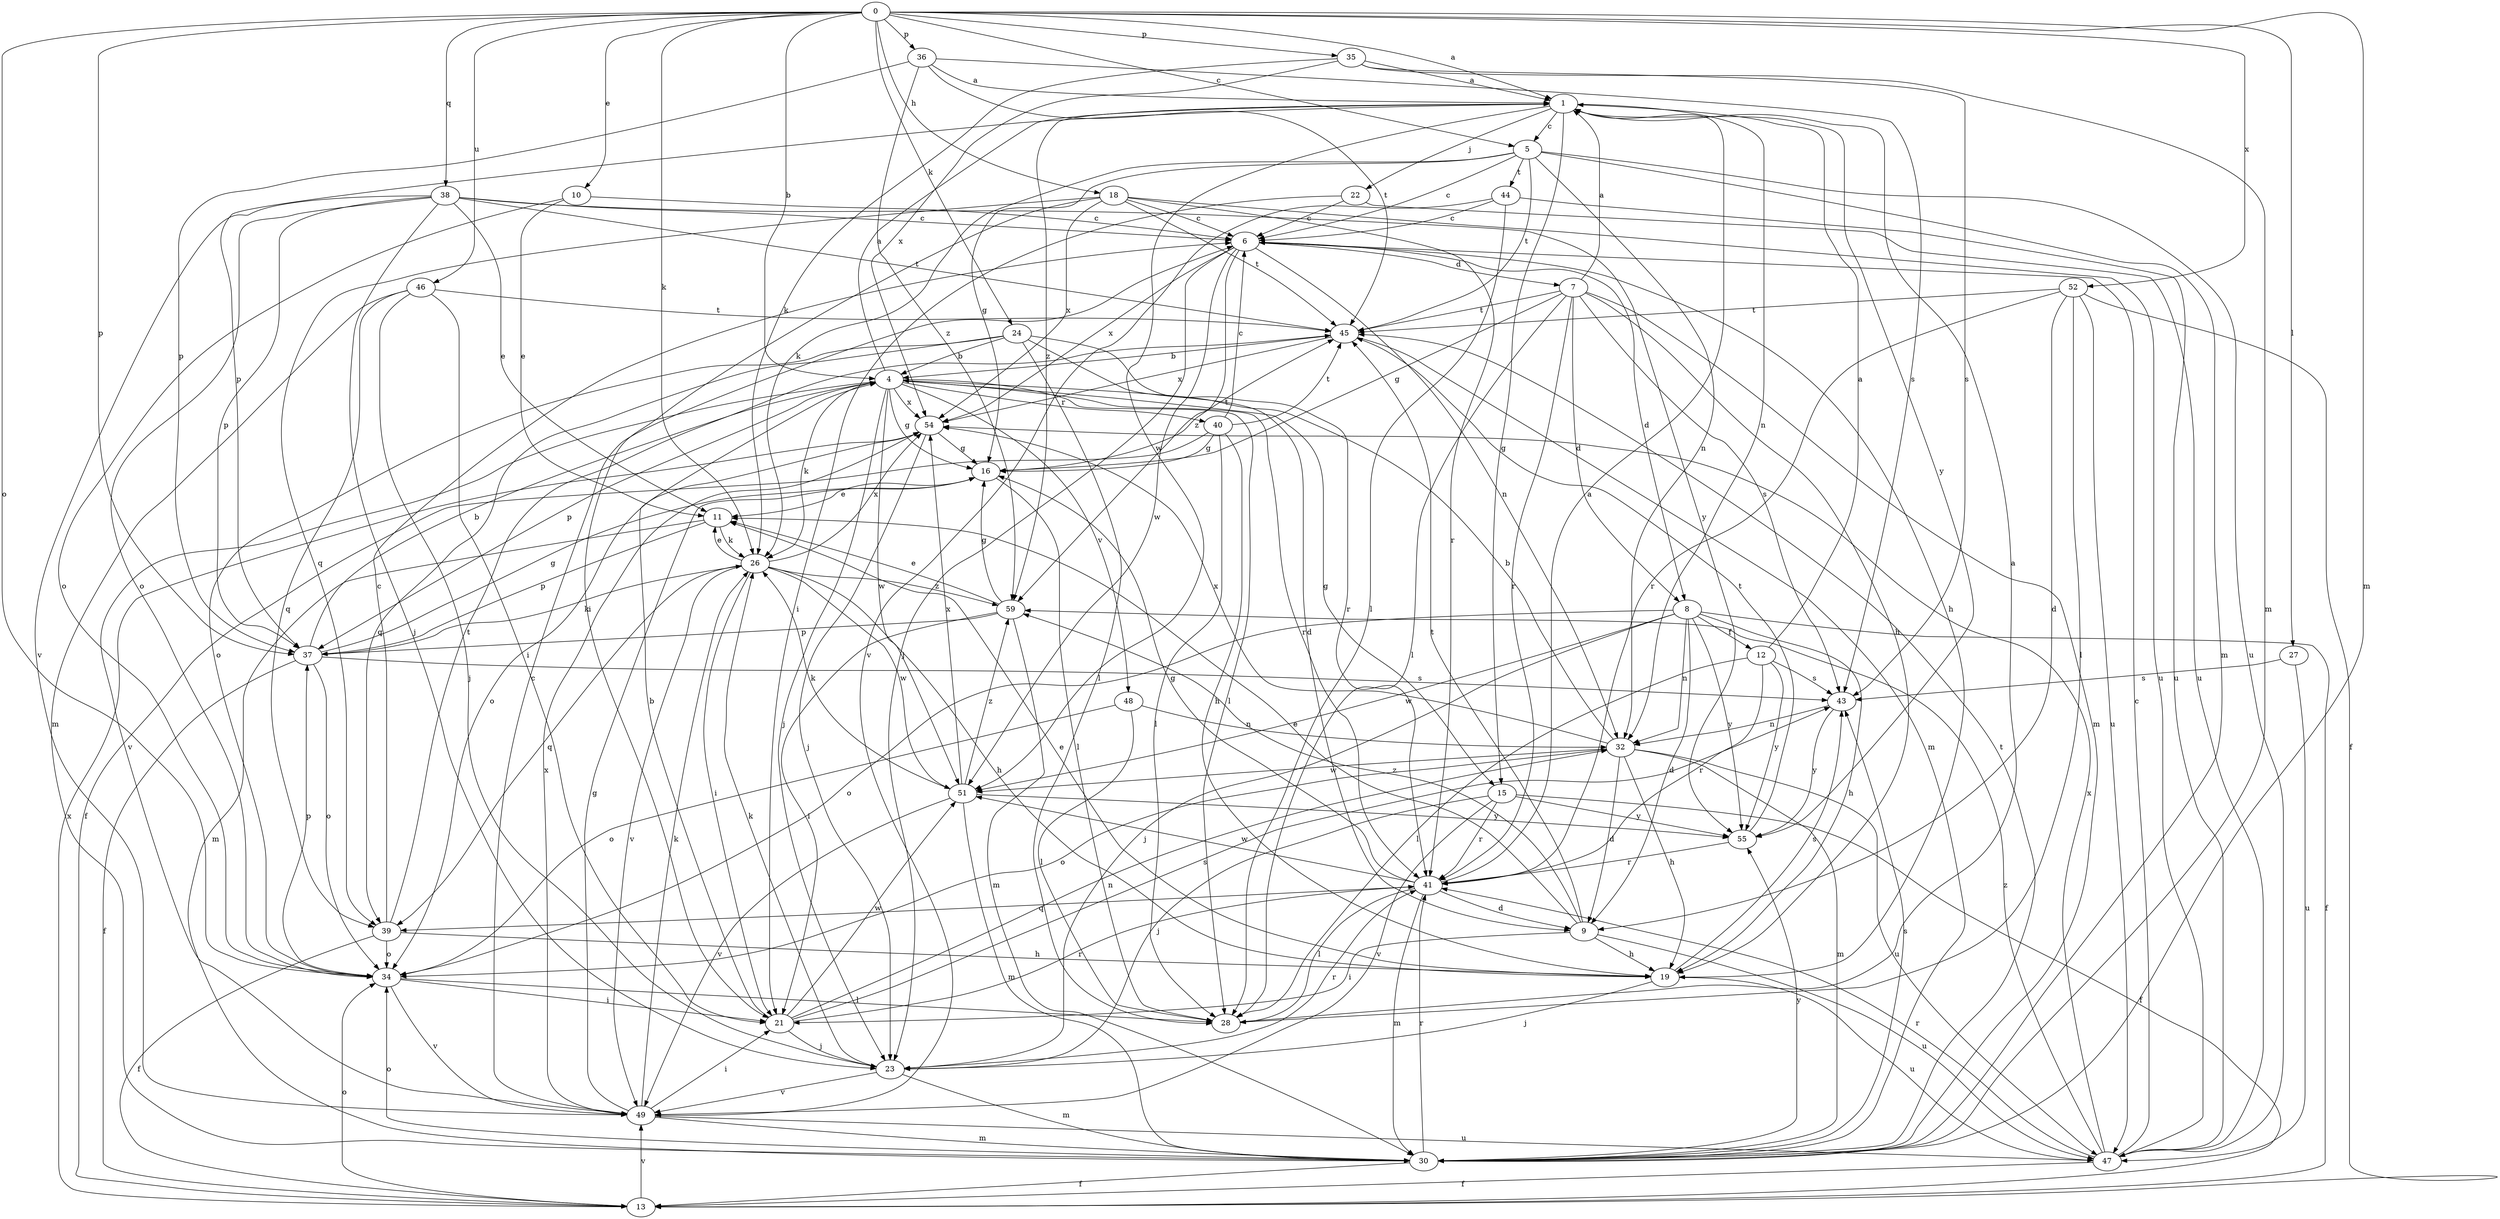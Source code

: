 strict digraph  {
0;
1;
4;
5;
6;
7;
8;
9;
10;
11;
12;
13;
15;
16;
18;
19;
21;
22;
23;
24;
26;
27;
28;
30;
32;
34;
35;
36;
37;
38;
39;
40;
41;
43;
44;
45;
46;
47;
48;
49;
51;
52;
54;
55;
59;
0 -> 1  [label=a];
0 -> 4  [label=b];
0 -> 5  [label=c];
0 -> 10  [label=e];
0 -> 18  [label=h];
0 -> 24  [label=k];
0 -> 26  [label=k];
0 -> 27  [label=l];
0 -> 30  [label=m];
0 -> 34  [label=o];
0 -> 35  [label=p];
0 -> 36  [label=p];
0 -> 37  [label=p];
0 -> 38  [label=q];
0 -> 46  [label=u];
0 -> 52  [label=x];
1 -> 5  [label=c];
1 -> 15  [label=g];
1 -> 22  [label=j];
1 -> 32  [label=n];
1 -> 37  [label=p];
1 -> 51  [label=w];
1 -> 55  [label=y];
1 -> 59  [label=z];
4 -> 1  [label=a];
4 -> 15  [label=g];
4 -> 16  [label=g];
4 -> 23  [label=j];
4 -> 26  [label=k];
4 -> 28  [label=l];
4 -> 37  [label=p];
4 -> 40  [label=r];
4 -> 41  [label=r];
4 -> 48  [label=v];
4 -> 49  [label=v];
4 -> 51  [label=w];
4 -> 54  [label=x];
5 -> 6  [label=c];
5 -> 16  [label=g];
5 -> 26  [label=k];
5 -> 30  [label=m];
5 -> 32  [label=n];
5 -> 44  [label=t];
5 -> 45  [label=t];
5 -> 47  [label=u];
6 -> 7  [label=d];
6 -> 8  [label=d];
6 -> 19  [label=h];
6 -> 23  [label=j];
6 -> 32  [label=n];
6 -> 51  [label=w];
6 -> 54  [label=x];
6 -> 59  [label=z];
7 -> 1  [label=a];
7 -> 8  [label=d];
7 -> 16  [label=g];
7 -> 19  [label=h];
7 -> 28  [label=l];
7 -> 30  [label=m];
7 -> 41  [label=r];
7 -> 43  [label=s];
7 -> 45  [label=t];
8 -> 9  [label=d];
8 -> 12  [label=f];
8 -> 13  [label=f];
8 -> 19  [label=h];
8 -> 23  [label=j];
8 -> 32  [label=n];
8 -> 34  [label=o];
8 -> 51  [label=w];
8 -> 55  [label=y];
9 -> 11  [label=e];
9 -> 19  [label=h];
9 -> 21  [label=i];
9 -> 45  [label=t];
9 -> 47  [label=u];
9 -> 59  [label=z];
10 -> 6  [label=c];
10 -> 11  [label=e];
10 -> 34  [label=o];
11 -> 26  [label=k];
11 -> 30  [label=m];
11 -> 37  [label=p];
12 -> 1  [label=a];
12 -> 28  [label=l];
12 -> 41  [label=r];
12 -> 43  [label=s];
12 -> 55  [label=y];
13 -> 34  [label=o];
13 -> 49  [label=v];
13 -> 54  [label=x];
15 -> 13  [label=f];
15 -> 23  [label=j];
15 -> 41  [label=r];
15 -> 49  [label=v];
15 -> 55  [label=y];
16 -> 11  [label=e];
16 -> 28  [label=l];
16 -> 45  [label=t];
18 -> 6  [label=c];
18 -> 21  [label=i];
18 -> 39  [label=q];
18 -> 41  [label=r];
18 -> 45  [label=t];
18 -> 47  [label=u];
18 -> 54  [label=x];
19 -> 11  [label=e];
19 -> 23  [label=j];
19 -> 43  [label=s];
19 -> 47  [label=u];
21 -> 4  [label=b];
21 -> 23  [label=j];
21 -> 32  [label=n];
21 -> 41  [label=r];
21 -> 43  [label=s];
21 -> 51  [label=w];
22 -> 6  [label=c];
22 -> 21  [label=i];
22 -> 47  [label=u];
23 -> 26  [label=k];
23 -> 30  [label=m];
23 -> 41  [label=r];
23 -> 49  [label=v];
24 -> 4  [label=b];
24 -> 9  [label=d];
24 -> 28  [label=l];
24 -> 34  [label=o];
24 -> 39  [label=q];
24 -> 41  [label=r];
26 -> 11  [label=e];
26 -> 19  [label=h];
26 -> 21  [label=i];
26 -> 39  [label=q];
26 -> 49  [label=v];
26 -> 51  [label=w];
26 -> 54  [label=x];
26 -> 59  [label=z];
27 -> 43  [label=s];
27 -> 47  [label=u];
28 -> 1  [label=a];
30 -> 13  [label=f];
30 -> 34  [label=o];
30 -> 41  [label=r];
30 -> 43  [label=s];
30 -> 45  [label=t];
30 -> 55  [label=y];
32 -> 4  [label=b];
32 -> 9  [label=d];
32 -> 19  [label=h];
32 -> 30  [label=m];
32 -> 34  [label=o];
32 -> 47  [label=u];
32 -> 51  [label=w];
32 -> 54  [label=x];
34 -> 21  [label=i];
34 -> 28  [label=l];
34 -> 37  [label=p];
34 -> 49  [label=v];
35 -> 1  [label=a];
35 -> 26  [label=k];
35 -> 30  [label=m];
35 -> 43  [label=s];
35 -> 54  [label=x];
36 -> 1  [label=a];
36 -> 37  [label=p];
36 -> 43  [label=s];
36 -> 45  [label=t];
36 -> 59  [label=z];
37 -> 4  [label=b];
37 -> 13  [label=f];
37 -> 16  [label=g];
37 -> 26  [label=k];
37 -> 34  [label=o];
37 -> 43  [label=s];
38 -> 6  [label=c];
38 -> 11  [label=e];
38 -> 23  [label=j];
38 -> 34  [label=o];
38 -> 37  [label=p];
38 -> 45  [label=t];
38 -> 49  [label=v];
38 -> 55  [label=y];
39 -> 6  [label=c];
39 -> 13  [label=f];
39 -> 19  [label=h];
39 -> 34  [label=o];
39 -> 45  [label=t];
40 -> 6  [label=c];
40 -> 13  [label=f];
40 -> 16  [label=g];
40 -> 19  [label=h];
40 -> 28  [label=l];
40 -> 45  [label=t];
41 -> 1  [label=a];
41 -> 9  [label=d];
41 -> 16  [label=g];
41 -> 28  [label=l];
41 -> 30  [label=m];
41 -> 39  [label=q];
41 -> 51  [label=w];
43 -> 32  [label=n];
43 -> 55  [label=y];
44 -> 6  [label=c];
44 -> 28  [label=l];
44 -> 47  [label=u];
44 -> 49  [label=v];
45 -> 4  [label=b];
45 -> 30  [label=m];
45 -> 54  [label=x];
46 -> 21  [label=i];
46 -> 23  [label=j];
46 -> 30  [label=m];
46 -> 39  [label=q];
46 -> 45  [label=t];
47 -> 6  [label=c];
47 -> 13  [label=f];
47 -> 41  [label=r];
47 -> 54  [label=x];
47 -> 59  [label=z];
48 -> 28  [label=l];
48 -> 32  [label=n];
48 -> 34  [label=o];
49 -> 6  [label=c];
49 -> 16  [label=g];
49 -> 21  [label=i];
49 -> 26  [label=k];
49 -> 30  [label=m];
49 -> 47  [label=u];
49 -> 54  [label=x];
51 -> 26  [label=k];
51 -> 30  [label=m];
51 -> 49  [label=v];
51 -> 54  [label=x];
51 -> 55  [label=y];
51 -> 59  [label=z];
52 -> 9  [label=d];
52 -> 13  [label=f];
52 -> 28  [label=l];
52 -> 41  [label=r];
52 -> 45  [label=t];
52 -> 47  [label=u];
54 -> 16  [label=g];
54 -> 23  [label=j];
54 -> 34  [label=o];
55 -> 41  [label=r];
55 -> 45  [label=t];
59 -> 11  [label=e];
59 -> 16  [label=g];
59 -> 21  [label=i];
59 -> 30  [label=m];
59 -> 37  [label=p];
}
